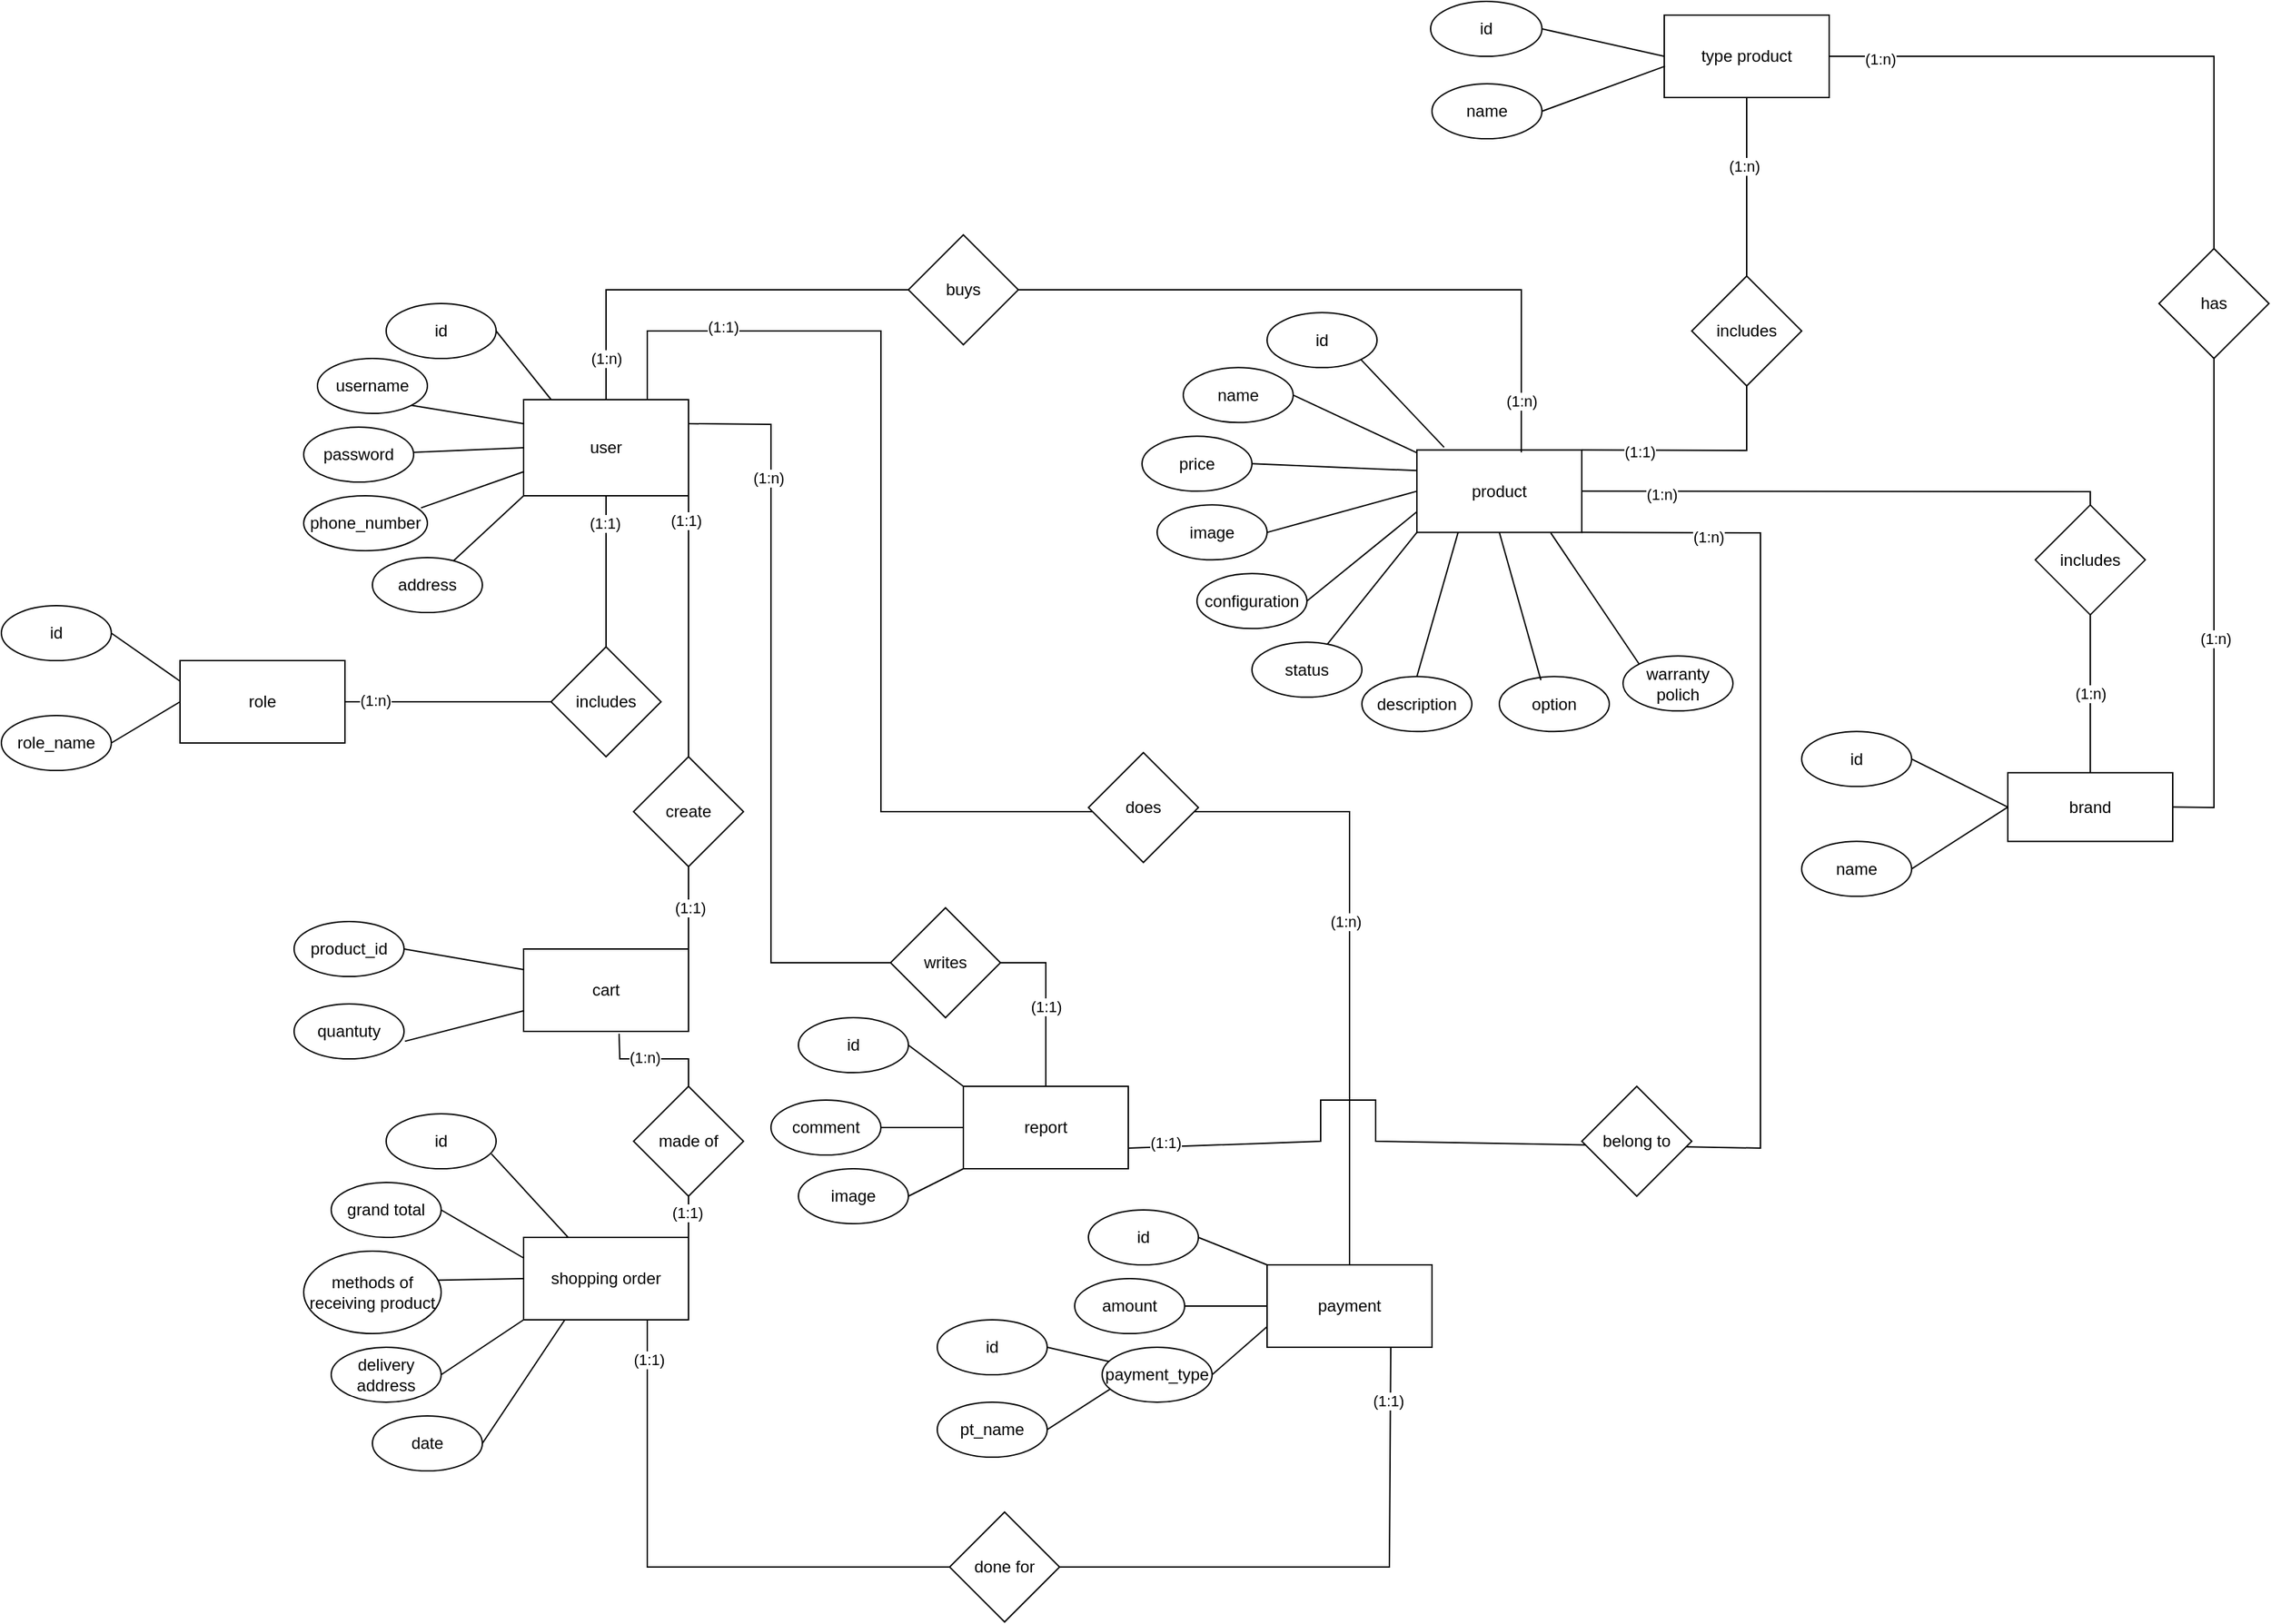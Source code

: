 <mxfile version="20.8.16" type="device"><diagram name="Page-1" id="KXn5F8D0jgSqWFH1ZCdW"><mxGraphModel dx="2223" dy="1653" grid="1" gridSize="10" guides="1" tooltips="1" connect="1" arrows="1" fold="1" page="1" pageScale="1" pageWidth="1654" pageHeight="2336" math="0" shadow="0"><root><mxCell id="0"/><mxCell id="1" parent="0"/><mxCell id="ZaqQAdXRm-UVN4IuWoe5-1" value="product" style="rounded=0;whiteSpace=wrap;html=1;" vertex="1" parent="1"><mxGeometry x="1130" y="916.67" width="120" height="60" as="geometry"/></mxCell><mxCell id="ZaqQAdXRm-UVN4IuWoe5-2" value="user" style="rounded=0;whiteSpace=wrap;html=1;" vertex="1" parent="1"><mxGeometry x="480" y="880" width="120" height="70" as="geometry"/></mxCell><mxCell id="ZaqQAdXRm-UVN4IuWoe5-3" value="shopping order" style="rounded=0;whiteSpace=wrap;html=1;" vertex="1" parent="1"><mxGeometry x="480" y="1490" width="120" height="60" as="geometry"/></mxCell><mxCell id="ZaqQAdXRm-UVN4IuWoe5-4" value="cart" style="rounded=0;whiteSpace=wrap;html=1;" vertex="1" parent="1"><mxGeometry x="480" y="1280" width="120" height="60" as="geometry"/></mxCell><mxCell id="ZaqQAdXRm-UVN4IuWoe5-5" value="report" style="rounded=0;whiteSpace=wrap;html=1;" vertex="1" parent="1"><mxGeometry x="800" y="1380" width="120" height="60" as="geometry"/></mxCell><mxCell id="ZaqQAdXRm-UVN4IuWoe5-6" value="type product" style="rounded=0;whiteSpace=wrap;html=1;" vertex="1" parent="1"><mxGeometry x="1310" y="600" width="120" height="60" as="geometry"/></mxCell><mxCell id="ZaqQAdXRm-UVN4IuWoe5-7" value="brand" style="rounded=0;whiteSpace=wrap;html=1;" vertex="1" parent="1"><mxGeometry x="1560" y="1151.67" width="120" height="50" as="geometry"/></mxCell><mxCell id="ZaqQAdXRm-UVN4IuWoe5-8" value="role" style="rounded=0;whiteSpace=wrap;html=1;" vertex="1" parent="1"><mxGeometry x="230" y="1070" width="120" height="60" as="geometry"/></mxCell><mxCell id="ZaqQAdXRm-UVN4IuWoe5-9" value="payment" style="rounded=0;whiteSpace=wrap;html=1;" vertex="1" parent="1"><mxGeometry x="1021" y="1510" width="120" height="60" as="geometry"/></mxCell><mxCell id="ZaqQAdXRm-UVN4IuWoe5-10" value="id" style="ellipse;whiteSpace=wrap;html=1;" vertex="1" parent="1"><mxGeometry x="1140" y="590" width="81" height="40" as="geometry"/></mxCell><mxCell id="ZaqQAdXRm-UVN4IuWoe5-11" value="name" style="ellipse;whiteSpace=wrap;html=1;" vertex="1" parent="1"><mxGeometry x="1141" y="650" width="80" height="40" as="geometry"/></mxCell><mxCell id="ZaqQAdXRm-UVN4IuWoe5-12" value="id" style="ellipse;whiteSpace=wrap;html=1;" vertex="1" parent="1"><mxGeometry x="1410" y="1121.67" width="80" height="40" as="geometry"/></mxCell><mxCell id="ZaqQAdXRm-UVN4IuWoe5-13" value="" style="endArrow=none;html=1;rounded=0;entryX=0;entryY=0.5;entryDx=0;entryDy=0;exitX=1;exitY=0.5;exitDx=0;exitDy=0;" edge="1" parent="1" source="ZaqQAdXRm-UVN4IuWoe5-10" target="ZaqQAdXRm-UVN4IuWoe5-6"><mxGeometry width="50" height="50" relative="1" as="geometry"><mxPoint x="1230" y="720" as="sourcePoint"/><mxPoint x="1280" y="670" as="targetPoint"/><Array as="points"/></mxGeometry></mxCell><mxCell id="ZaqQAdXRm-UVN4IuWoe5-14" value="" style="endArrow=none;html=1;rounded=0;entryX=0.005;entryY=0.62;entryDx=0;entryDy=0;exitX=1;exitY=0.5;exitDx=0;exitDy=0;entryPerimeter=0;" edge="1" parent="1" source="ZaqQAdXRm-UVN4IuWoe5-11" target="ZaqQAdXRm-UVN4IuWoe5-6"><mxGeometry width="50" height="50" relative="1" as="geometry"><mxPoint x="1250" y="720" as="sourcePoint"/><mxPoint x="1339" y="740" as="targetPoint"/><Array as="points"/></mxGeometry></mxCell><mxCell id="ZaqQAdXRm-UVN4IuWoe5-16" value="name" style="ellipse;whiteSpace=wrap;html=1;" vertex="1" parent="1"><mxGeometry x="1410" y="1201.67" width="80" height="40" as="geometry"/></mxCell><mxCell id="ZaqQAdXRm-UVN4IuWoe5-17" value="" style="endArrow=none;html=1;rounded=0;entryX=0;entryY=0.5;entryDx=0;entryDy=0;exitX=1;exitY=0.5;exitDx=0;exitDy=0;" edge="1" parent="1" source="ZaqQAdXRm-UVN4IuWoe5-12" target="ZaqQAdXRm-UVN4IuWoe5-7"><mxGeometry width="50" height="50" relative="1" as="geometry"><mxPoint x="1490" y="1151.67" as="sourcePoint"/><mxPoint x="1540" y="1101.67" as="targetPoint"/></mxGeometry></mxCell><mxCell id="ZaqQAdXRm-UVN4IuWoe5-20" value="" style="endArrow=none;html=1;rounded=0;entryX=0;entryY=0.5;entryDx=0;entryDy=0;exitX=1;exitY=0.5;exitDx=0;exitDy=0;" edge="1" parent="1" source="ZaqQAdXRm-UVN4IuWoe5-16" target="ZaqQAdXRm-UVN4IuWoe5-7"><mxGeometry width="50" height="50" relative="1" as="geometry"><mxPoint x="1500" y="1311.67" as="sourcePoint"/><mxPoint x="1550" y="1261.67" as="targetPoint"/></mxGeometry></mxCell><mxCell id="ZaqQAdXRm-UVN4IuWoe5-21" value="id" style="ellipse;whiteSpace=wrap;html=1;" vertex="1" parent="1"><mxGeometry x="1021" y="816.67" width="80" height="40" as="geometry"/></mxCell><mxCell id="ZaqQAdXRm-UVN4IuWoe5-22" value="name" style="ellipse;whiteSpace=wrap;html=1;" vertex="1" parent="1"><mxGeometry x="960" y="856.67" width="80" height="40" as="geometry"/></mxCell><mxCell id="ZaqQAdXRm-UVN4IuWoe5-23" value="price" style="ellipse;whiteSpace=wrap;html=1;" vertex="1" parent="1"><mxGeometry x="930" y="906.67" width="80" height="40" as="geometry"/></mxCell><mxCell id="ZaqQAdXRm-UVN4IuWoe5-24" value="image" style="ellipse;whiteSpace=wrap;html=1;" vertex="1" parent="1"><mxGeometry x="941" y="956.67" width="80" height="40" as="geometry"/></mxCell><mxCell id="ZaqQAdXRm-UVN4IuWoe5-25" value="configuration" style="ellipse;whiteSpace=wrap;html=1;" vertex="1" parent="1"><mxGeometry x="970" y="1006.67" width="80" height="40" as="geometry"/></mxCell><mxCell id="ZaqQAdXRm-UVN4IuWoe5-26" value="status" style="ellipse;whiteSpace=wrap;html=1;" vertex="1" parent="1"><mxGeometry x="1010" y="1056.67" width="80" height="40" as="geometry"/></mxCell><mxCell id="ZaqQAdXRm-UVN4IuWoe5-27" value="option" style="ellipse;whiteSpace=wrap;html=1;" vertex="1" parent="1"><mxGeometry x="1190" y="1081.67" width="80" height="40" as="geometry"/></mxCell><mxCell id="ZaqQAdXRm-UVN4IuWoe5-28" value="description" style="ellipse;whiteSpace=wrap;html=1;" vertex="1" parent="1"><mxGeometry x="1090" y="1081.67" width="80" height="40" as="geometry"/></mxCell><mxCell id="ZaqQAdXRm-UVN4IuWoe5-29" value="warranty polich" style="ellipse;whiteSpace=wrap;html=1;" vertex="1" parent="1"><mxGeometry x="1280" y="1066.67" width="80" height="40" as="geometry"/></mxCell><mxCell id="ZaqQAdXRm-UVN4IuWoe5-30" value="" style="endArrow=none;html=1;rounded=0;entryX=1;entryY=1;entryDx=0;entryDy=0;exitX=0.165;exitY=-0.033;exitDx=0;exitDy=0;exitPerimeter=0;" edge="1" parent="1" source="ZaqQAdXRm-UVN4IuWoe5-1" target="ZaqQAdXRm-UVN4IuWoe5-21"><mxGeometry width="50" height="50" relative="1" as="geometry"><mxPoint x="1140" y="906.67" as="sourcePoint"/><mxPoint x="1180" y="846.67" as="targetPoint"/></mxGeometry></mxCell><mxCell id="ZaqQAdXRm-UVN4IuWoe5-31" value="" style="endArrow=none;html=1;rounded=0;entryX=1;entryY=0.5;entryDx=0;entryDy=0;" edge="1" parent="1" source="ZaqQAdXRm-UVN4IuWoe5-1" target="ZaqQAdXRm-UVN4IuWoe5-22"><mxGeometry width="50" height="50" relative="1" as="geometry"><mxPoint x="1060" y="966.67" as="sourcePoint"/><mxPoint x="1110" y="916.67" as="targetPoint"/></mxGeometry></mxCell><mxCell id="ZaqQAdXRm-UVN4IuWoe5-32" value="" style="endArrow=none;html=1;rounded=0;entryX=1;entryY=0.5;entryDx=0;entryDy=0;exitX=0;exitY=0.25;exitDx=0;exitDy=0;" edge="1" parent="1" source="ZaqQAdXRm-UVN4IuWoe5-1" target="ZaqQAdXRm-UVN4IuWoe5-23"><mxGeometry width="50" height="50" relative="1" as="geometry"><mxPoint x="1060" y="986.67" as="sourcePoint"/><mxPoint x="1110" y="936.67" as="targetPoint"/></mxGeometry></mxCell><mxCell id="ZaqQAdXRm-UVN4IuWoe5-33" value="" style="endArrow=none;html=1;rounded=0;entryX=1;entryY=0.5;entryDx=0;entryDy=0;exitX=0;exitY=0.5;exitDx=0;exitDy=0;" edge="1" parent="1" source="ZaqQAdXRm-UVN4IuWoe5-1" target="ZaqQAdXRm-UVN4IuWoe5-24"><mxGeometry width="50" height="50" relative="1" as="geometry"><mxPoint x="1050" y="1016.67" as="sourcePoint"/><mxPoint x="1100" y="966.67" as="targetPoint"/></mxGeometry></mxCell><mxCell id="ZaqQAdXRm-UVN4IuWoe5-34" value="" style="endArrow=none;html=1;rounded=0;exitX=1;exitY=0.5;exitDx=0;exitDy=0;entryX=0;entryY=0.75;entryDx=0;entryDy=0;" edge="1" parent="1" source="ZaqQAdXRm-UVN4IuWoe5-25" target="ZaqQAdXRm-UVN4IuWoe5-1"><mxGeometry width="50" height="50" relative="1" as="geometry"><mxPoint x="1120" y="1036.67" as="sourcePoint"/><mxPoint x="1170" y="986.67" as="targetPoint"/></mxGeometry></mxCell><mxCell id="ZaqQAdXRm-UVN4IuWoe5-35" value="" style="endArrow=none;html=1;rounded=0;entryX=0;entryY=1;entryDx=0;entryDy=0;" edge="1" parent="1" source="ZaqQAdXRm-UVN4IuWoe5-26" target="ZaqQAdXRm-UVN4IuWoe5-1"><mxGeometry width="50" height="50" relative="1" as="geometry"><mxPoint x="1170" y="1036.67" as="sourcePoint"/><mxPoint x="1220" y="986.67" as="targetPoint"/></mxGeometry></mxCell><mxCell id="ZaqQAdXRm-UVN4IuWoe5-36" value="" style="endArrow=none;html=1;rounded=0;exitX=0.5;exitY=0;exitDx=0;exitDy=0;entryX=0.25;entryY=1;entryDx=0;entryDy=0;" edge="1" parent="1" source="ZaqQAdXRm-UVN4IuWoe5-28" target="ZaqQAdXRm-UVN4IuWoe5-1"><mxGeometry width="50" height="50" relative="1" as="geometry"><mxPoint x="1160" y="1046.67" as="sourcePoint"/><mxPoint x="1210" y="996.67" as="targetPoint"/></mxGeometry></mxCell><mxCell id="ZaqQAdXRm-UVN4IuWoe5-37" value="" style="endArrow=none;html=1;rounded=0;entryX=0.5;entryY=1;entryDx=0;entryDy=0;exitX=0.378;exitY=0.065;exitDx=0;exitDy=0;exitPerimeter=0;" edge="1" parent="1" source="ZaqQAdXRm-UVN4IuWoe5-27" target="ZaqQAdXRm-UVN4IuWoe5-1"><mxGeometry width="50" height="50" relative="1" as="geometry"><mxPoint x="1200" y="1056.67" as="sourcePoint"/><mxPoint x="1250" y="1006.67" as="targetPoint"/></mxGeometry></mxCell><mxCell id="ZaqQAdXRm-UVN4IuWoe5-38" style="edgeStyle=orthogonalEdgeStyle;rounded=0;orthogonalLoop=1;jettySize=auto;html=1;exitX=0.5;exitY=1;exitDx=0;exitDy=0;" edge="1" parent="1" source="ZaqQAdXRm-UVN4IuWoe5-27" target="ZaqQAdXRm-UVN4IuWoe5-27"><mxGeometry relative="1" as="geometry"/></mxCell><mxCell id="ZaqQAdXRm-UVN4IuWoe5-39" value="" style="endArrow=none;html=1;rounded=0;entryX=0.812;entryY=1.007;entryDx=0;entryDy=0;entryPerimeter=0;exitX=0;exitY=0;exitDx=0;exitDy=0;" edge="1" parent="1" source="ZaqQAdXRm-UVN4IuWoe5-29" target="ZaqQAdXRm-UVN4IuWoe5-1"><mxGeometry width="50" height="50" relative="1" as="geometry"><mxPoint x="1270" y="1046.67" as="sourcePoint"/><mxPoint x="1320" y="996.67" as="targetPoint"/></mxGeometry></mxCell><mxCell id="ZaqQAdXRm-UVN4IuWoe5-42" value="id" style="ellipse;whiteSpace=wrap;html=1;" vertex="1" parent="1"><mxGeometry x="380" y="810" width="80" height="40" as="geometry"/></mxCell><mxCell id="ZaqQAdXRm-UVN4IuWoe5-43" value="password" style="ellipse;whiteSpace=wrap;html=1;" vertex="1" parent="1"><mxGeometry x="320" y="900" width="80" height="40" as="geometry"/></mxCell><mxCell id="ZaqQAdXRm-UVN4IuWoe5-44" value="username" style="ellipse;whiteSpace=wrap;html=1;" vertex="1" parent="1"><mxGeometry x="330" y="850" width="80" height="40" as="geometry"/></mxCell><mxCell id="ZaqQAdXRm-UVN4IuWoe5-45" value="phone_number" style="ellipse;whiteSpace=wrap;html=1;" vertex="1" parent="1"><mxGeometry x="320" y="950" width="90" height="40" as="geometry"/></mxCell><mxCell id="ZaqQAdXRm-UVN4IuWoe5-46" value="address" style="ellipse;whiteSpace=wrap;html=1;" vertex="1" parent="1"><mxGeometry x="370" y="995" width="80" height="40" as="geometry"/></mxCell><mxCell id="ZaqQAdXRm-UVN4IuWoe5-50" value="" style="endArrow=none;html=1;rounded=0;exitX=1;exitY=0.5;exitDx=0;exitDy=0;entryX=0.167;entryY=0;entryDx=0;entryDy=0;entryPerimeter=0;" edge="1" parent="1" source="ZaqQAdXRm-UVN4IuWoe5-42" target="ZaqQAdXRm-UVN4IuWoe5-2"><mxGeometry width="50" height="50" relative="1" as="geometry"><mxPoint x="480" y="870" as="sourcePoint"/><mxPoint x="530" y="820" as="targetPoint"/></mxGeometry></mxCell><mxCell id="ZaqQAdXRm-UVN4IuWoe5-51" value="" style="endArrow=none;html=1;rounded=0;entryX=1;entryY=1;entryDx=0;entryDy=0;exitX=0;exitY=0.25;exitDx=0;exitDy=0;" edge="1" parent="1" source="ZaqQAdXRm-UVN4IuWoe5-2" target="ZaqQAdXRm-UVN4IuWoe5-44"><mxGeometry width="50" height="50" relative="1" as="geometry"><mxPoint x="420" y="940" as="sourcePoint"/><mxPoint x="470" y="890" as="targetPoint"/></mxGeometry></mxCell><mxCell id="ZaqQAdXRm-UVN4IuWoe5-52" value="" style="endArrow=none;html=1;rounded=0;entryX=0;entryY=0.5;entryDx=0;entryDy=0;" edge="1" parent="1" source="ZaqQAdXRm-UVN4IuWoe5-43" target="ZaqQAdXRm-UVN4IuWoe5-2"><mxGeometry width="50" height="50" relative="1" as="geometry"><mxPoint x="400" y="970" as="sourcePoint"/><mxPoint x="470.711" y="920" as="targetPoint"/></mxGeometry></mxCell><mxCell id="ZaqQAdXRm-UVN4IuWoe5-54" value="" style="endArrow=none;html=1;rounded=0;entryX=0;entryY=0.75;entryDx=0;entryDy=0;exitX=0.948;exitY=0.22;exitDx=0;exitDy=0;exitPerimeter=0;" edge="1" parent="1" source="ZaqQAdXRm-UVN4IuWoe5-45" target="ZaqQAdXRm-UVN4IuWoe5-2"><mxGeometry width="50" height="50" relative="1" as="geometry"><mxPoint x="410" y="970" as="sourcePoint"/><mxPoint x="460" y="920" as="targetPoint"/></mxGeometry></mxCell><mxCell id="ZaqQAdXRm-UVN4IuWoe5-55" value="" style="endArrow=none;html=1;rounded=0;entryX=0;entryY=1;entryDx=0;entryDy=0;" edge="1" parent="1" source="ZaqQAdXRm-UVN4IuWoe5-46" target="ZaqQAdXRm-UVN4IuWoe5-2"><mxGeometry width="50" height="50" relative="1" as="geometry"><mxPoint x="520" y="1020" as="sourcePoint"/><mxPoint x="570" y="970" as="targetPoint"/></mxGeometry></mxCell><mxCell id="ZaqQAdXRm-UVN4IuWoe5-56" value="role_name" style="ellipse;whiteSpace=wrap;html=1;" vertex="1" parent="1"><mxGeometry x="100" y="1110" width="80" height="40" as="geometry"/></mxCell><mxCell id="ZaqQAdXRm-UVN4IuWoe5-57" value="id" style="ellipse;whiteSpace=wrap;html=1;" vertex="1" parent="1"><mxGeometry x="100" y="1030" width="80" height="40" as="geometry"/></mxCell><mxCell id="ZaqQAdXRm-UVN4IuWoe5-58" value="" style="endArrow=none;html=1;rounded=0;exitX=1;exitY=0.5;exitDx=0;exitDy=0;entryX=0;entryY=0.25;entryDx=0;entryDy=0;" edge="1" parent="1" source="ZaqQAdXRm-UVN4IuWoe5-57" target="ZaqQAdXRm-UVN4IuWoe5-8"><mxGeometry width="50" height="50" relative="1" as="geometry"><mxPoint x="240" y="1020" as="sourcePoint"/><mxPoint x="290" y="970" as="targetPoint"/></mxGeometry></mxCell><mxCell id="ZaqQAdXRm-UVN4IuWoe5-59" value="" style="endArrow=none;html=1;rounded=0;exitX=1;exitY=0.5;exitDx=0;exitDy=0;entryX=0;entryY=0.5;entryDx=0;entryDy=0;" edge="1" parent="1" source="ZaqQAdXRm-UVN4IuWoe5-56" target="ZaqQAdXRm-UVN4IuWoe5-8"><mxGeometry width="50" height="50" relative="1" as="geometry"><mxPoint x="230" y="1240" as="sourcePoint"/><mxPoint x="280" y="1190" as="targetPoint"/></mxGeometry></mxCell><mxCell id="ZaqQAdXRm-UVN4IuWoe5-60" value="product_id" style="ellipse;whiteSpace=wrap;html=1;" vertex="1" parent="1"><mxGeometry x="313" y="1260" width="80" height="40" as="geometry"/></mxCell><mxCell id="ZaqQAdXRm-UVN4IuWoe5-61" value="quantuty" style="ellipse;whiteSpace=wrap;html=1;" vertex="1" parent="1"><mxGeometry x="313" y="1320" width="80" height="40" as="geometry"/></mxCell><mxCell id="ZaqQAdXRm-UVN4IuWoe5-62" value="" style="endArrow=none;html=1;rounded=0;entryX=0;entryY=0.25;entryDx=0;entryDy=0;exitX=1;exitY=0.5;exitDx=0;exitDy=0;" edge="1" parent="1" source="ZaqQAdXRm-UVN4IuWoe5-60" target="ZaqQAdXRm-UVN4IuWoe5-4"><mxGeometry width="50" height="50" relative="1" as="geometry"><mxPoint x="413" y="1270" as="sourcePoint"/><mxPoint x="463" y="1220" as="targetPoint"/></mxGeometry></mxCell><mxCell id="ZaqQAdXRm-UVN4IuWoe5-63" value="" style="endArrow=none;html=1;rounded=0;entryX=0;entryY=0.75;entryDx=0;entryDy=0;exitX=1.008;exitY=0.68;exitDx=0;exitDy=0;exitPerimeter=0;" edge="1" parent="1" source="ZaqQAdXRm-UVN4IuWoe5-61" target="ZaqQAdXRm-UVN4IuWoe5-4"><mxGeometry width="50" height="50" relative="1" as="geometry"><mxPoint x="393" y="1440" as="sourcePoint"/><mxPoint x="443" y="1390" as="targetPoint"/></mxGeometry></mxCell><mxCell id="ZaqQAdXRm-UVN4IuWoe5-64" value="grand total" style="ellipse;whiteSpace=wrap;html=1;" vertex="1" parent="1"><mxGeometry x="340" y="1450" width="80" height="40" as="geometry"/></mxCell><mxCell id="ZaqQAdXRm-UVN4IuWoe5-65" value="date" style="ellipse;whiteSpace=wrap;html=1;" vertex="1" parent="1"><mxGeometry x="370" y="1620" width="80" height="40" as="geometry"/></mxCell><mxCell id="ZaqQAdXRm-UVN4IuWoe5-66" value="methods of receiving product" style="ellipse;whiteSpace=wrap;html=1;" vertex="1" parent="1"><mxGeometry x="320" y="1500" width="100" height="60" as="geometry"/></mxCell><mxCell id="ZaqQAdXRm-UVN4IuWoe5-67" value="delivery address" style="ellipse;whiteSpace=wrap;html=1;" vertex="1" parent="1"><mxGeometry x="340" y="1570" width="80" height="40" as="geometry"/></mxCell><mxCell id="ZaqQAdXRm-UVN4IuWoe5-69" value="id" style="ellipse;whiteSpace=wrap;html=1;" vertex="1" parent="1"><mxGeometry x="380" y="1400" width="80" height="40" as="geometry"/></mxCell><mxCell id="ZaqQAdXRm-UVN4IuWoe5-71" value="" style="endArrow=none;html=1;rounded=0;entryX=0.957;entryY=0.73;entryDx=0;entryDy=0;entryPerimeter=0;" edge="1" parent="1" source="ZaqQAdXRm-UVN4IuWoe5-3" target="ZaqQAdXRm-UVN4IuWoe5-69"><mxGeometry width="50" height="50" relative="1" as="geometry"><mxPoint x="550" y="1480" as="sourcePoint"/><mxPoint x="600" y="1430" as="targetPoint"/></mxGeometry></mxCell><mxCell id="ZaqQAdXRm-UVN4IuWoe5-72" value="" style="endArrow=none;html=1;rounded=0;entryX=0.25;entryY=1;entryDx=0;entryDy=0;exitX=1;exitY=0.5;exitDx=0;exitDy=0;" edge="1" parent="1" source="ZaqQAdXRm-UVN4IuWoe5-65" target="ZaqQAdXRm-UVN4IuWoe5-3"><mxGeometry width="50" height="50" relative="1" as="geometry"><mxPoint x="540" y="1640" as="sourcePoint"/><mxPoint x="590" y="1590" as="targetPoint"/></mxGeometry></mxCell><mxCell id="ZaqQAdXRm-UVN4IuWoe5-73" value="" style="endArrow=none;html=1;rounded=0;entryX=1;entryY=0.5;entryDx=0;entryDy=0;exitX=0;exitY=0.25;exitDx=0;exitDy=0;" edge="1" parent="1" source="ZaqQAdXRm-UVN4IuWoe5-3" target="ZaqQAdXRm-UVN4IuWoe5-64"><mxGeometry width="50" height="50" relative="1" as="geometry"><mxPoint x="430" y="1550" as="sourcePoint"/><mxPoint x="480" y="1500" as="targetPoint"/></mxGeometry></mxCell><mxCell id="ZaqQAdXRm-UVN4IuWoe5-74" value="" style="endArrow=none;html=1;rounded=0;entryX=0;entryY=0.5;entryDx=0;entryDy=0;exitX=0.982;exitY=0.353;exitDx=0;exitDy=0;exitPerimeter=0;" edge="1" parent="1" source="ZaqQAdXRm-UVN4IuWoe5-66" target="ZaqQAdXRm-UVN4IuWoe5-3"><mxGeometry width="50" height="50" relative="1" as="geometry"><mxPoint x="200" y="1560" as="sourcePoint"/><mxPoint x="250" y="1510" as="targetPoint"/></mxGeometry></mxCell><mxCell id="ZaqQAdXRm-UVN4IuWoe5-75" value="" style="endArrow=none;html=1;rounded=0;entryX=0;entryY=1;entryDx=0;entryDy=0;exitX=1;exitY=0.5;exitDx=0;exitDy=0;" edge="1" parent="1" source="ZaqQAdXRm-UVN4IuWoe5-67" target="ZaqQAdXRm-UVN4IuWoe5-3"><mxGeometry width="50" height="50" relative="1" as="geometry"><mxPoint x="420" y="1610" as="sourcePoint"/><mxPoint x="470" y="1560" as="targetPoint"/></mxGeometry></mxCell><mxCell id="ZaqQAdXRm-UVN4IuWoe5-76" value="id" style="ellipse;whiteSpace=wrap;html=1;" vertex="1" parent="1"><mxGeometry x="680" y="1330" width="80" height="40" as="geometry"/></mxCell><mxCell id="ZaqQAdXRm-UVN4IuWoe5-77" value="comment" style="ellipse;whiteSpace=wrap;html=1;" vertex="1" parent="1"><mxGeometry x="660" y="1390" width="80" height="40" as="geometry"/></mxCell><mxCell id="ZaqQAdXRm-UVN4IuWoe5-78" value="image" style="ellipse;whiteSpace=wrap;html=1;" vertex="1" parent="1"><mxGeometry x="680" y="1440" width="80" height="40" as="geometry"/></mxCell><mxCell id="ZaqQAdXRm-UVN4IuWoe5-79" value="" style="endArrow=none;html=1;rounded=0;entryX=0;entryY=0;entryDx=0;entryDy=0;exitX=1;exitY=0.5;exitDx=0;exitDy=0;" edge="1" parent="1" source="ZaqQAdXRm-UVN4IuWoe5-76" target="ZaqQAdXRm-UVN4IuWoe5-5"><mxGeometry width="50" height="50" relative="1" as="geometry"><mxPoint x="670" y="1560" as="sourcePoint"/><mxPoint x="720" y="1510" as="targetPoint"/></mxGeometry></mxCell><mxCell id="ZaqQAdXRm-UVN4IuWoe5-80" value="" style="endArrow=none;html=1;rounded=0;entryX=0;entryY=0.5;entryDx=0;entryDy=0;exitX=1;exitY=0.5;exitDx=0;exitDy=0;" edge="1" parent="1" source="ZaqQAdXRm-UVN4IuWoe5-77" target="ZaqQAdXRm-UVN4IuWoe5-5"><mxGeometry width="50" height="50" relative="1" as="geometry"><mxPoint x="670" y="1600" as="sourcePoint"/><mxPoint x="720" y="1550" as="targetPoint"/></mxGeometry></mxCell><mxCell id="ZaqQAdXRm-UVN4IuWoe5-81" value="" style="endArrow=none;html=1;rounded=0;entryX=0;entryY=1;entryDx=0;entryDy=0;exitX=1;exitY=0.5;exitDx=0;exitDy=0;" edge="1" parent="1" source="ZaqQAdXRm-UVN4IuWoe5-78" target="ZaqQAdXRm-UVN4IuWoe5-5"><mxGeometry width="50" height="50" relative="1" as="geometry"><mxPoint x="610" y="1590" as="sourcePoint"/><mxPoint x="660" y="1540" as="targetPoint"/></mxGeometry></mxCell><mxCell id="ZaqQAdXRm-UVN4IuWoe5-82" value="amount" style="ellipse;whiteSpace=wrap;html=1;" vertex="1" parent="1"><mxGeometry x="881" y="1520" width="80" height="40" as="geometry"/></mxCell><mxCell id="ZaqQAdXRm-UVN4IuWoe5-83" value="payment_type" style="ellipse;whiteSpace=wrap;html=1;" vertex="1" parent="1"><mxGeometry x="901" y="1570" width="80" height="40" as="geometry"/></mxCell><mxCell id="ZaqQAdXRm-UVN4IuWoe5-84" value="id" style="ellipse;whiteSpace=wrap;html=1;" vertex="1" parent="1"><mxGeometry x="891" y="1470" width="80" height="40" as="geometry"/></mxCell><mxCell id="ZaqQAdXRm-UVN4IuWoe5-85" value="id" style="ellipse;whiteSpace=wrap;html=1;" vertex="1" parent="1"><mxGeometry x="781" y="1550" width="80" height="40" as="geometry"/></mxCell><mxCell id="ZaqQAdXRm-UVN4IuWoe5-86" value="pt_name" style="ellipse;whiteSpace=wrap;html=1;" vertex="1" parent="1"><mxGeometry x="781" y="1610" width="80" height="40" as="geometry"/></mxCell><mxCell id="ZaqQAdXRm-UVN4IuWoe5-88" value="" style="endArrow=none;html=1;rounded=0;entryX=0;entryY=0.5;entryDx=0;entryDy=0;" edge="1" parent="1" source="ZaqQAdXRm-UVN4IuWoe5-82" target="ZaqQAdXRm-UVN4IuWoe5-9"><mxGeometry width="50" height="50" relative="1" as="geometry"><mxPoint x="1011" y="1680" as="sourcePoint"/><mxPoint x="1061" y="1630" as="targetPoint"/><Array as="points"/></mxGeometry></mxCell><mxCell id="ZaqQAdXRm-UVN4IuWoe5-89" value="" style="endArrow=none;html=1;rounded=0;entryX=0;entryY=0.75;entryDx=0;entryDy=0;exitX=1;exitY=0.5;exitDx=0;exitDy=0;" edge="1" parent="1" source="ZaqQAdXRm-UVN4IuWoe5-83" target="ZaqQAdXRm-UVN4IuWoe5-9"><mxGeometry width="50" height="50" relative="1" as="geometry"><mxPoint x="1011" y="1690" as="sourcePoint"/><mxPoint x="1061" y="1640" as="targetPoint"/></mxGeometry></mxCell><mxCell id="ZaqQAdXRm-UVN4IuWoe5-90" value="" style="endArrow=none;html=1;rounded=0;exitX=1;exitY=0.5;exitDx=0;exitDy=0;entryX=0.063;entryY=0.26;entryDx=0;entryDy=0;entryPerimeter=0;" edge="1" parent="1" source="ZaqQAdXRm-UVN4IuWoe5-85" target="ZaqQAdXRm-UVN4IuWoe5-83"><mxGeometry width="50" height="50" relative="1" as="geometry"><mxPoint x="881" y="1660" as="sourcePoint"/><mxPoint x="931" y="1610" as="targetPoint"/></mxGeometry></mxCell><mxCell id="ZaqQAdXRm-UVN4IuWoe5-91" value="" style="endArrow=none;html=1;rounded=0;entryX=0.073;entryY=0.76;entryDx=0;entryDy=0;entryPerimeter=0;exitX=1;exitY=0.5;exitDx=0;exitDy=0;" edge="1" parent="1" source="ZaqQAdXRm-UVN4IuWoe5-86" target="ZaqQAdXRm-UVN4IuWoe5-83"><mxGeometry width="50" height="50" relative="1" as="geometry"><mxPoint x="861" y="1680" as="sourcePoint"/><mxPoint x="911" y="1630" as="targetPoint"/></mxGeometry></mxCell><mxCell id="ZaqQAdXRm-UVN4IuWoe5-92" value="" style="endArrow=none;html=1;rounded=0;exitX=1;exitY=0.5;exitDx=0;exitDy=0;entryX=0;entryY=0;entryDx=0;entryDy=0;" edge="1" parent="1" source="ZaqQAdXRm-UVN4IuWoe5-84" target="ZaqQAdXRm-UVN4IuWoe5-9"><mxGeometry width="50" height="50" relative="1" as="geometry"><mxPoint x="991" y="1510" as="sourcePoint"/><mxPoint x="1041" y="1460" as="targetPoint"/></mxGeometry></mxCell><mxCell id="ZaqQAdXRm-UVN4IuWoe5-94" value="" style="endArrow=none;html=1;rounded=0;entryX=0.5;entryY=1;entryDx=0;entryDy=0;exitX=0.5;exitY=0;exitDx=0;exitDy=0;startArrow=none;" edge="1" parent="1" source="ZaqQAdXRm-UVN4IuWoe5-93" target="ZaqQAdXRm-UVN4IuWoe5-2"><mxGeometry width="50" height="50" relative="1" as="geometry"><mxPoint x="500" y="1080" as="sourcePoint"/><mxPoint x="550" y="1030" as="targetPoint"/></mxGeometry></mxCell><mxCell id="ZaqQAdXRm-UVN4IuWoe5-114" value="(1:1)" style="edgeLabel;html=1;align=center;verticalAlign=middle;resizable=0;points=[];" vertex="1" connectable="0" parent="ZaqQAdXRm-UVN4IuWoe5-94"><mxGeometry x="0.645" y="1" relative="1" as="geometry"><mxPoint as="offset"/></mxGeometry></mxCell><mxCell id="ZaqQAdXRm-UVN4IuWoe5-95" value="" style="endArrow=none;html=1;rounded=0;entryX=0;entryY=0.5;entryDx=0;entryDy=0;exitX=1;exitY=0.5;exitDx=0;exitDy=0;" edge="1" parent="1" source="ZaqQAdXRm-UVN4IuWoe5-8" target="ZaqQAdXRm-UVN4IuWoe5-93"><mxGeometry width="50" height="50" relative="1" as="geometry"><mxPoint x="550.0" y="1250" as="sourcePoint"/><mxPoint x="540.0" y="950" as="targetPoint"/></mxGeometry></mxCell><mxCell id="ZaqQAdXRm-UVN4IuWoe5-115" value="(1:n)" style="edgeLabel;html=1;align=center;verticalAlign=middle;resizable=0;points=[];" vertex="1" connectable="0" parent="ZaqQAdXRm-UVN4IuWoe5-95"><mxGeometry x="-0.705" y="1" relative="1" as="geometry"><mxPoint as="offset"/></mxGeometry></mxCell><mxCell id="ZaqQAdXRm-UVN4IuWoe5-93" value="includes" style="rhombus;whiteSpace=wrap;html=1;" vertex="1" parent="1"><mxGeometry x="500" y="1060" width="80" height="80" as="geometry"/></mxCell><mxCell id="ZaqQAdXRm-UVN4IuWoe5-96" value="" style="endArrow=none;html=1;rounded=0;exitX=0.5;exitY=0;exitDx=0;exitDy=0;entryX=0.633;entryY=0.028;entryDx=0;entryDy=0;entryPerimeter=0;" edge="1" parent="1" source="ZaqQAdXRm-UVN4IuWoe5-2" target="ZaqQAdXRm-UVN4IuWoe5-1"><mxGeometry width="50" height="50" relative="1" as="geometry"><mxPoint x="590" y="840" as="sourcePoint"/><mxPoint x="640" y="790" as="targetPoint"/><Array as="points"><mxPoint x="540" y="800"/><mxPoint x="1206" y="800"/></Array></mxGeometry></mxCell><mxCell id="ZaqQAdXRm-UVN4IuWoe5-116" value="(1:n)" style="edgeLabel;html=1;align=center;verticalAlign=middle;resizable=0;points=[];" vertex="1" connectable="0" parent="ZaqQAdXRm-UVN4IuWoe5-96"><mxGeometry x="-0.929" relative="1" as="geometry"><mxPoint as="offset"/></mxGeometry></mxCell><mxCell id="ZaqQAdXRm-UVN4IuWoe5-117" value="(1:n)" style="edgeLabel;html=1;align=center;verticalAlign=middle;resizable=0;points=[];" vertex="1" connectable="0" parent="ZaqQAdXRm-UVN4IuWoe5-96"><mxGeometry x="0.914" relative="1" as="geometry"><mxPoint as="offset"/></mxGeometry></mxCell><mxCell id="ZaqQAdXRm-UVN4IuWoe5-97" value="buys" style="rhombus;whiteSpace=wrap;html=1;" vertex="1" parent="1"><mxGeometry x="760" y="760" width="80" height="80" as="geometry"/></mxCell><mxCell id="ZaqQAdXRm-UVN4IuWoe5-98" value="" style="endArrow=none;html=1;rounded=0;entryX=0.5;entryY=1;entryDx=0;entryDy=0;exitX=1;exitY=0;exitDx=0;exitDy=0;" edge="1" parent="1" source="ZaqQAdXRm-UVN4IuWoe5-1" target="ZaqQAdXRm-UVN4IuWoe5-6"><mxGeometry width="50" height="50" relative="1" as="geometry"><mxPoint x="1440" y="900" as="sourcePoint"/><mxPoint x="1490" y="850" as="targetPoint"/><Array as="points"><mxPoint x="1370" y="917"/></Array></mxGeometry></mxCell><mxCell id="ZaqQAdXRm-UVN4IuWoe5-138" value="(1:1)" style="edgeLabel;html=1;align=center;verticalAlign=middle;resizable=0;points=[];" vertex="1" connectable="0" parent="ZaqQAdXRm-UVN4IuWoe5-98"><mxGeometry x="-0.779" y="-1" relative="1" as="geometry"><mxPoint as="offset"/></mxGeometry></mxCell><mxCell id="ZaqQAdXRm-UVN4IuWoe5-139" value="(1:n)" style="edgeLabel;html=1;align=center;verticalAlign=middle;resizable=0;points=[];" vertex="1" connectable="0" parent="ZaqQAdXRm-UVN4IuWoe5-98"><mxGeometry x="0.737" y="2" relative="1" as="geometry"><mxPoint as="offset"/></mxGeometry></mxCell><mxCell id="ZaqQAdXRm-UVN4IuWoe5-99" value="includes" style="rhombus;whiteSpace=wrap;html=1;" vertex="1" parent="1"><mxGeometry x="1330" y="790" width="80" height="80" as="geometry"/></mxCell><mxCell id="ZaqQAdXRm-UVN4IuWoe5-102" value="" style="endArrow=none;html=1;rounded=0;exitX=1;exitY=0.5;exitDx=0;exitDy=0;entryX=1;entryY=0.5;entryDx=0;entryDy=0;" edge="1" parent="1" source="ZaqQAdXRm-UVN4IuWoe5-6" target="ZaqQAdXRm-UVN4IuWoe5-7"><mxGeometry width="50" height="50" relative="1" as="geometry"><mxPoint x="1530" y="820" as="sourcePoint"/><mxPoint x="1580" y="770" as="targetPoint"/><Array as="points"><mxPoint x="1710" y="630"/><mxPoint x="1710" y="1177"/></Array></mxGeometry></mxCell><mxCell id="ZaqQAdXRm-UVN4IuWoe5-140" value="(1:n)" style="edgeLabel;html=1;align=center;verticalAlign=middle;resizable=0;points=[];" vertex="1" connectable="0" parent="ZaqQAdXRm-UVN4IuWoe5-102"><mxGeometry x="-0.915" y="-2" relative="1" as="geometry"><mxPoint as="offset"/></mxGeometry></mxCell><mxCell id="ZaqQAdXRm-UVN4IuWoe5-141" value="(1:n)" style="edgeLabel;html=1;align=center;verticalAlign=middle;resizable=0;points=[];" vertex="1" connectable="0" parent="ZaqQAdXRm-UVN4IuWoe5-102"><mxGeometry x="0.643" y="1" relative="1" as="geometry"><mxPoint as="offset"/></mxGeometry></mxCell><mxCell id="ZaqQAdXRm-UVN4IuWoe5-103" value="has" style="rhombus;whiteSpace=wrap;html=1;" vertex="1" parent="1"><mxGeometry x="1670" y="770" width="80" height="80" as="geometry"/></mxCell><mxCell id="ZaqQAdXRm-UVN4IuWoe5-104" value="" style="endArrow=none;html=1;rounded=0;entryX=1;entryY=0.5;entryDx=0;entryDy=0;startArrow=none;" edge="1" parent="1" source="ZaqQAdXRm-UVN4IuWoe5-105" target="ZaqQAdXRm-UVN4IuWoe5-2"><mxGeometry width="50" height="50" relative="1" as="geometry"><mxPoint x="730" y="1160" as="sourcePoint"/><mxPoint x="780" y="1110" as="targetPoint"/></mxGeometry></mxCell><mxCell id="ZaqQAdXRm-UVN4IuWoe5-134" value="(1:1)" style="edgeLabel;html=1;align=center;verticalAlign=middle;resizable=0;points=[];" vertex="1" connectable="0" parent="ZaqQAdXRm-UVN4IuWoe5-104"><mxGeometry x="0.53" y="2" relative="1" as="geometry"><mxPoint as="offset"/></mxGeometry></mxCell><mxCell id="ZaqQAdXRm-UVN4IuWoe5-106" value="" style="endArrow=none;html=1;rounded=0;entryX=0.579;entryY=1.028;entryDx=0;entryDy=0;exitX=1;exitY=0.5;exitDx=0;exitDy=0;entryPerimeter=0;" edge="1" parent="1" source="ZaqQAdXRm-UVN4IuWoe5-3" target="ZaqQAdXRm-UVN4IuWoe5-4"><mxGeometry width="50" height="50" relative="1" as="geometry"><mxPoint x="700" y="1450" as="sourcePoint"/><mxPoint x="750" y="1400" as="targetPoint"/><Array as="points"><mxPoint x="600" y="1380"/><mxPoint x="600" y="1360"/><mxPoint x="550" y="1360"/></Array></mxGeometry></mxCell><mxCell id="ZaqQAdXRm-UVN4IuWoe5-132" value="(1:n)" style="edgeLabel;html=1;align=center;verticalAlign=middle;resizable=0;points=[];" vertex="1" connectable="0" parent="ZaqQAdXRm-UVN4IuWoe5-106"><mxGeometry x="0.68" y="-1" relative="1" as="geometry"><mxPoint as="offset"/></mxGeometry></mxCell><mxCell id="ZaqQAdXRm-UVN4IuWoe5-133" value="(1:1)" style="edgeLabel;html=1;align=center;verticalAlign=middle;resizable=0;points=[];" vertex="1" connectable="0" parent="ZaqQAdXRm-UVN4IuWoe5-106"><mxGeometry x="-0.574" y="1" relative="1" as="geometry"><mxPoint as="offset"/></mxGeometry></mxCell><mxCell id="ZaqQAdXRm-UVN4IuWoe5-107" value="made of" style="rhombus;whiteSpace=wrap;html=1;" vertex="1" parent="1"><mxGeometry x="560" y="1380" width="80" height="80" as="geometry"/></mxCell><mxCell id="ZaqQAdXRm-UVN4IuWoe5-108" value="" style="endArrow=none;html=1;rounded=0;entryX=1;entryY=0.25;entryDx=0;entryDy=0;exitX=0.5;exitY=0;exitDx=0;exitDy=0;" edge="1" parent="1" source="ZaqQAdXRm-UVN4IuWoe5-5" target="ZaqQAdXRm-UVN4IuWoe5-2"><mxGeometry width="50" height="50" relative="1" as="geometry"><mxPoint x="800" y="1270" as="sourcePoint"/><mxPoint x="850" y="1220" as="targetPoint"/><Array as="points"><mxPoint x="860" y="1290"/><mxPoint x="660" y="1290"/><mxPoint x="660" y="898"/></Array></mxGeometry></mxCell><mxCell id="ZaqQAdXRm-UVN4IuWoe5-120" value="(1:n)" style="edgeLabel;html=1;align=center;verticalAlign=middle;resizable=0;points=[];" vertex="1" connectable="0" parent="ZaqQAdXRm-UVN4IuWoe5-108"><mxGeometry x="0.734" y="2" relative="1" as="geometry"><mxPoint as="offset"/></mxGeometry></mxCell><mxCell id="ZaqQAdXRm-UVN4IuWoe5-121" value="(1:1)" style="edgeLabel;html=1;align=center;verticalAlign=middle;resizable=0;points=[];" vertex="1" connectable="0" parent="ZaqQAdXRm-UVN4IuWoe5-108"><mxGeometry x="-0.842" relative="1" as="geometry"><mxPoint as="offset"/></mxGeometry></mxCell><mxCell id="ZaqQAdXRm-UVN4IuWoe5-109" value="writes" style="rhombus;whiteSpace=wrap;html=1;" vertex="1" parent="1"><mxGeometry x="747" y="1250" width="80" height="80" as="geometry"/></mxCell><mxCell id="ZaqQAdXRm-UVN4IuWoe5-110" value="" style="endArrow=none;html=1;rounded=0;exitX=0.75;exitY=0;exitDx=0;exitDy=0;entryX=0.5;entryY=0;entryDx=0;entryDy=0;" edge="1" parent="1" source="ZaqQAdXRm-UVN4IuWoe5-2" target="ZaqQAdXRm-UVN4IuWoe5-9"><mxGeometry width="50" height="50" relative="1" as="geometry"><mxPoint x="820" y="1100" as="sourcePoint"/><mxPoint x="870" y="1050" as="targetPoint"/><Array as="points"><mxPoint x="570" y="830"/><mxPoint x="740" y="830"/><mxPoint x="740" y="1180"/><mxPoint x="1081" y="1180"/></Array></mxGeometry></mxCell><mxCell id="ZaqQAdXRm-UVN4IuWoe5-118" value="(1:1)" style="edgeLabel;html=1;align=center;verticalAlign=middle;resizable=0;points=[];" vertex="1" connectable="0" parent="ZaqQAdXRm-UVN4IuWoe5-110"><mxGeometry x="-0.831" y="3" relative="1" as="geometry"><mxPoint as="offset"/></mxGeometry></mxCell><mxCell id="ZaqQAdXRm-UVN4IuWoe5-119" value="(1:n)" style="edgeLabel;html=1;align=center;verticalAlign=middle;resizable=0;points=[];" vertex="1" connectable="0" parent="ZaqQAdXRm-UVN4IuWoe5-110"><mxGeometry x="0.865" y="-3" relative="1" as="geometry"><mxPoint y="-166" as="offset"/></mxGeometry></mxCell><mxCell id="ZaqQAdXRm-UVN4IuWoe5-111" value="does" style="rhombus;whiteSpace=wrap;html=1;" vertex="1" parent="1"><mxGeometry x="891" y="1137" width="80" height="80" as="geometry"/></mxCell><mxCell id="ZaqQAdXRm-UVN4IuWoe5-112" value="" style="endArrow=none;html=1;rounded=0;entryX=0.75;entryY=1;entryDx=0;entryDy=0;exitX=0.75;exitY=1;exitDx=0;exitDy=0;" edge="1" parent="1" source="ZaqQAdXRm-UVN4IuWoe5-9" target="ZaqQAdXRm-UVN4IuWoe5-3"><mxGeometry width="50" height="50" relative="1" as="geometry"><mxPoint x="590" y="1770" as="sourcePoint"/><mxPoint x="640" y="1720" as="targetPoint"/><Array as="points"><mxPoint x="1110" y="1730"/><mxPoint x="570" y="1730"/></Array></mxGeometry></mxCell><mxCell id="ZaqQAdXRm-UVN4IuWoe5-130" value="(1:1)" style="edgeLabel;html=1;align=center;verticalAlign=middle;resizable=0;points=[];" vertex="1" connectable="0" parent="ZaqQAdXRm-UVN4IuWoe5-112"><mxGeometry x="-0.913" y="-2" relative="1" as="geometry"><mxPoint as="offset"/></mxGeometry></mxCell><mxCell id="ZaqQAdXRm-UVN4IuWoe5-131" value="(1:1)" style="edgeLabel;html=1;align=center;verticalAlign=middle;resizable=0;points=[];" vertex="1" connectable="0" parent="ZaqQAdXRm-UVN4IuWoe5-112"><mxGeometry x="0.935" y="-1" relative="1" as="geometry"><mxPoint as="offset"/></mxGeometry></mxCell><mxCell id="ZaqQAdXRm-UVN4IuWoe5-113" value="done for" style="rhombus;whiteSpace=wrap;html=1;" vertex="1" parent="1"><mxGeometry x="790" y="1690" width="80" height="80" as="geometry"/></mxCell><mxCell id="ZaqQAdXRm-UVN4IuWoe5-122" value="" style="endArrow=none;html=1;rounded=0;entryX=1;entryY=1;entryDx=0;entryDy=0;exitX=1;exitY=0.75;exitDx=0;exitDy=0;" edge="1" parent="1" source="ZaqQAdXRm-UVN4IuWoe5-5" target="ZaqQAdXRm-UVN4IuWoe5-1"><mxGeometry width="50" height="50" relative="1" as="geometry"><mxPoint x="1150" y="1340" as="sourcePoint"/><mxPoint x="1210" y="1290" as="targetPoint"/><Array as="points"><mxPoint x="1060" y="1420"/><mxPoint x="1060" y="1390"/><mxPoint x="1080" y="1390"/><mxPoint x="1100" y="1390"/><mxPoint x="1100" y="1420"/><mxPoint x="1380" y="1425"/><mxPoint x="1380" y="977"/></Array></mxGeometry></mxCell><mxCell id="ZaqQAdXRm-UVN4IuWoe5-128" value="(1:1)" style="edgeLabel;html=1;align=center;verticalAlign=middle;resizable=0;points=[];" vertex="1" connectable="0" parent="ZaqQAdXRm-UVN4IuWoe5-122"><mxGeometry x="-0.952" y="3" relative="1" as="geometry"><mxPoint as="offset"/></mxGeometry></mxCell><mxCell id="ZaqQAdXRm-UVN4IuWoe5-129" value="(1:n)" style="edgeLabel;html=1;align=center;verticalAlign=middle;resizable=0;points=[];" vertex="1" connectable="0" parent="ZaqQAdXRm-UVN4IuWoe5-122"><mxGeometry x="0.833" y="3" relative="1" as="geometry"><mxPoint as="offset"/></mxGeometry></mxCell><mxCell id="ZaqQAdXRm-UVN4IuWoe5-124" value="" style="endArrow=none;html=1;rounded=0;exitX=1;exitY=0.5;exitDx=0;exitDy=0;entryX=0.5;entryY=0;entryDx=0;entryDy=0;" edge="1" parent="1" source="ZaqQAdXRm-UVN4IuWoe5-1" target="ZaqQAdXRm-UVN4IuWoe5-101"><mxGeometry width="50" height="50" relative="1" as="geometry"><mxPoint x="1250" y="961.67" as="sourcePoint"/><mxPoint x="1620" y="1151.67" as="targetPoint"/><Array as="points"><mxPoint x="1620" y="947"/></Array></mxGeometry></mxCell><mxCell id="ZaqQAdXRm-UVN4IuWoe5-142" value="(1:n)" style="edgeLabel;html=1;align=center;verticalAlign=middle;resizable=0;points=[];" vertex="1" connectable="0" parent="ZaqQAdXRm-UVN4IuWoe5-124"><mxGeometry x="-0.698" y="-2" relative="1" as="geometry"><mxPoint as="offset"/></mxGeometry></mxCell><mxCell id="ZaqQAdXRm-UVN4IuWoe5-101" value="includes" style="rhombus;whiteSpace=wrap;html=1;" vertex="1" parent="1"><mxGeometry x="1580" y="956.67" width="80" height="80" as="geometry"/></mxCell><mxCell id="ZaqQAdXRm-UVN4IuWoe5-125" value="(1:n)" style="endArrow=none;html=1;rounded=0;entryX=0.5;entryY=1;entryDx=0;entryDy=0;exitX=0.5;exitY=0;exitDx=0;exitDy=0;" edge="1" parent="1" source="ZaqQAdXRm-UVN4IuWoe5-7" target="ZaqQAdXRm-UVN4IuWoe5-101"><mxGeometry width="50" height="50" relative="1" as="geometry"><mxPoint x="1480" y="1090" as="sourcePoint"/><mxPoint x="1530" y="1040" as="targetPoint"/></mxGeometry></mxCell><mxCell id="ZaqQAdXRm-UVN4IuWoe5-127" value="belong to" style="rhombus;whiteSpace=wrap;html=1;" vertex="1" parent="1"><mxGeometry x="1250" y="1380" width="80" height="80" as="geometry"/></mxCell><mxCell id="ZaqQAdXRm-UVN4IuWoe5-135" value="" style="endArrow=none;html=1;rounded=0;entryX=0.5;entryY=1;entryDx=0;entryDy=0;exitX=1;exitY=0.75;exitDx=0;exitDy=0;" edge="1" parent="1" source="ZaqQAdXRm-UVN4IuWoe5-4" target="ZaqQAdXRm-UVN4IuWoe5-105"><mxGeometry width="50" height="50" relative="1" as="geometry"><mxPoint x="600" y="1325" as="sourcePoint"/><mxPoint x="600" y="915" as="targetPoint"/></mxGeometry></mxCell><mxCell id="ZaqQAdXRm-UVN4IuWoe5-137" value="(1:1)" style="edgeLabel;html=1;align=center;verticalAlign=middle;resizable=0;points=[];" vertex="1" connectable="0" parent="ZaqQAdXRm-UVN4IuWoe5-135"><mxGeometry x="0.434" y="-1" relative="1" as="geometry"><mxPoint as="offset"/></mxGeometry></mxCell><mxCell id="ZaqQAdXRm-UVN4IuWoe5-105" value="create" style="rhombus;whiteSpace=wrap;html=1;" vertex="1" parent="1"><mxGeometry x="560" y="1140" width="80" height="80" as="geometry"/></mxCell></root></mxGraphModel></diagram></mxfile>